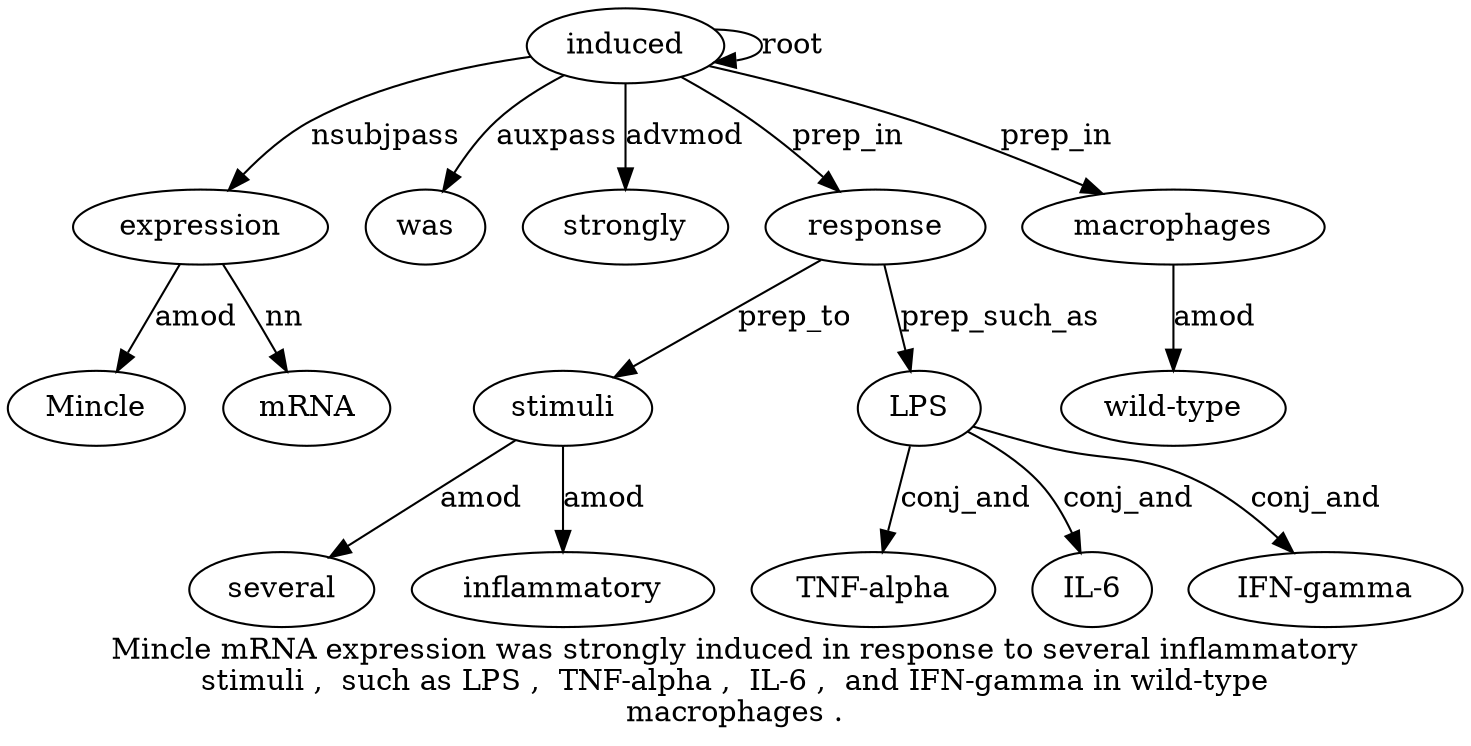 digraph "Mincle mRNA expression was strongly induced in response to several inflammatory stimuli ,  such as LPS ,  TNF-alpha ,  IL-6 ,  and IFN-gamma in wild-type macrophages ." {
label="Mincle mRNA expression was strongly induced in response to several inflammatory
stimuli ,  such as LPS ,  TNF-alpha ,  IL-6 ,  and IFN-gamma in wild-type
macrophages .";
expression3 [style=filled, fillcolor=white, label=expression];
Mincle1 [style=filled, fillcolor=white, label=Mincle];
expression3 -> Mincle1  [label=amod];
mRNA2 [style=filled, fillcolor=white, label=mRNA];
expression3 -> mRNA2  [label=nn];
induced6 [style=filled, fillcolor=white, label=induced];
induced6 -> expression3  [label=nsubjpass];
was4 [style=filled, fillcolor=white, label=was];
induced6 -> was4  [label=auxpass];
strongly5 [style=filled, fillcolor=white, label=strongly];
induced6 -> strongly5  [label=advmod];
induced6 -> induced6  [label=root];
response8 [style=filled, fillcolor=white, label=response];
induced6 -> response8  [label=prep_in];
stimuli12 [style=filled, fillcolor=white, label=stimuli];
several10 [style=filled, fillcolor=white, label=several];
stimuli12 -> several10  [label=amod];
inflammatory11 [style=filled, fillcolor=white, label=inflammatory];
stimuli12 -> inflammatory11  [label=amod];
response8 -> stimuli12  [label=prep_to];
LPS16 [style=filled, fillcolor=white, label=LPS];
response8 -> LPS16  [label=prep_such_as];
"TNF-alpha18" [style=filled, fillcolor=white, label="TNF-alpha"];
LPS16 -> "TNF-alpha18"  [label=conj_and];
"IL-620" [style=filled, fillcolor=white, label="IL-6"];
LPS16 -> "IL-620"  [label=conj_and];
"IFN-gamma23" [style=filled, fillcolor=white, label="IFN-gamma"];
LPS16 -> "IFN-gamma23"  [label=conj_and];
macrophages26 [style=filled, fillcolor=white, label=macrophages];
"wild-type25" [style=filled, fillcolor=white, label="wild-type"];
macrophages26 -> "wild-type25"  [label=amod];
induced6 -> macrophages26  [label=prep_in];
}
